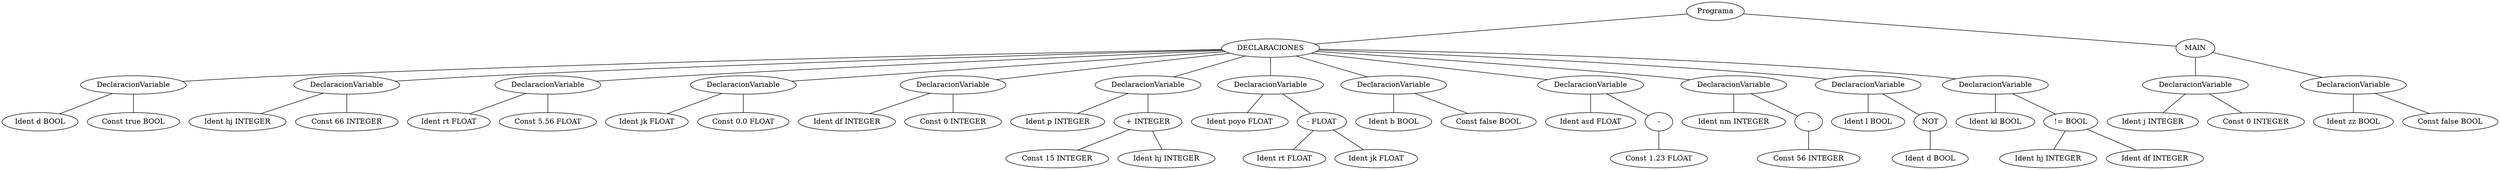 graph G {58 [label="Programa"]
59 [label="DECLARACIONES"]
58 -- 59
60 [label="DeclaracionVariable"]
59 -- 60
61 [label="Ident d BOOL"]
60 -- 61
62 [label="Const true BOOL"]
60 -- 62
63 [label="DeclaracionVariable"]
59 -- 63
64 [label="Ident hj INTEGER"]
63 -- 64
65 [label="Const 66 INTEGER"]
63 -- 65
66 [label="DeclaracionVariable"]
59 -- 66
67 [label="Ident rt FLOAT"]
66 -- 67
68 [label="Const 5.56 FLOAT"]
66 -- 68
69 [label="DeclaracionVariable"]
59 -- 69
70 [label="Ident jk FLOAT"]
69 -- 70
71 [label="Const 0.0 FLOAT"]
69 -- 71
72 [label="DeclaracionVariable"]
59 -- 72
73 [label="Ident df INTEGER"]
72 -- 73
74 [label="Const 0 INTEGER"]
72 -- 74
75 [label="DeclaracionVariable"]
59 -- 75
76 [label="Ident p INTEGER"]
75 -- 76
77 [label="+ INTEGER"]
75 -- 77
78 [label="Const 15 INTEGER"]
77 -- 78
79 [label="Ident hj INTEGER"]
77 -- 79
80 [label="DeclaracionVariable"]
59 -- 80
81 [label="Ident poyo FLOAT"]
80 -- 81
82 [label="- FLOAT"]
80 -- 82
83 [label="Ident rt FLOAT"]
82 -- 83
84 [label="Ident jk FLOAT"]
82 -- 84
85 [label="DeclaracionVariable"]
59 -- 85
86 [label="Ident b BOOL"]
85 -- 86
87 [label="Const false BOOL"]
85 -- 87
88 [label="DeclaracionVariable"]
59 -- 88
89 [label="Ident asd FLOAT"]
88 -- 89
90 [label="-"]
88 -- 90
91 [label="Const 1.23 FLOAT"]
90 -- 91
92 [label="DeclaracionVariable"]
59 -- 92
93 [label="Ident nm INTEGER"]
92 -- 93
94 [label="-"]
92 -- 94
95 [label="Const 56 INTEGER"]
94 -- 95
96 [label="DeclaracionVariable"]
59 -- 96
97 [label="Ident l BOOL"]
96 -- 97
98 [label="NOT"]
96 -- 98
99 [label="Ident d BOOL"]
98 -- 99
100 [label="DeclaracionVariable"]
59 -- 100
101 [label="Ident kl BOOL"]
100 -- 101
102 [label="!= BOOL"]
100 -- 102
103 [label="Ident hj INTEGER"]
102 -- 103
104 [label="Ident df INTEGER"]
102 -- 104
105 [label="MAIN"]
58 -- 105
106 [label="DeclaracionVariable"]
105 -- 106
107 [label="Ident j INTEGER"]
106 -- 107
108 [label="Const 0 INTEGER"]
106 -- 108
109 [label="DeclaracionVariable"]
105 -- 109
110 [label="Ident zz BOOL"]
109 -- 110
111 [label="Const false BOOL"]
109 -- 111
}
